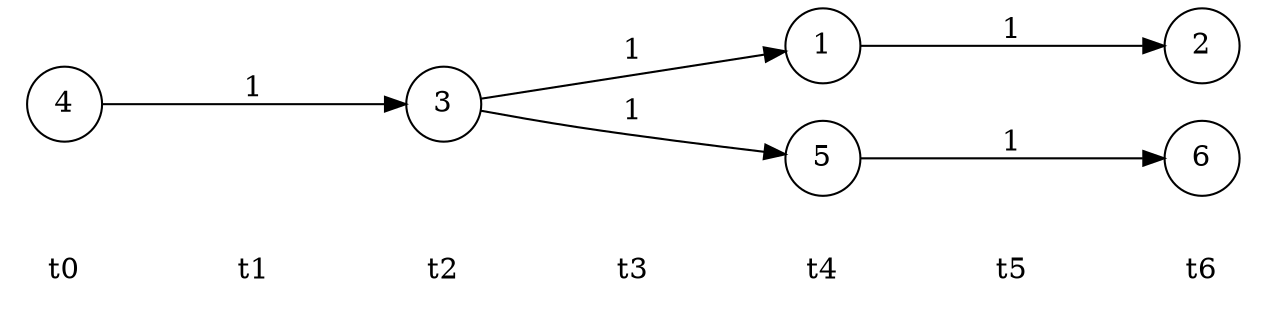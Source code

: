 //This is a little example of how to use GraphViz to draw a transmission network
//To compile, use: dot example.dot -Tpdf -o example.pdf
digraph G{
//Left-right orientation rather than default top-left
rankdir=LR;
//Time structure
node[shape=none]
t0 -> t1 -> t2 -> t3 -> t4 -> t5 -> t6[color=white]
node[shape=circle]
//When individuals became infected
{rank=same;1;t4;}
{rank=same;2;t6;}
{rank=same;3;t2;}
{rank=same;4;t0;}
{rank=same;5;t4;}
{rank=same;6;t6;}
//Who infected whom, and kappa values
4->3[label="1"]
3->1[label="1"]
1->2[label="1"]
3->5[label="1"]
5->6[label="1"]
}
